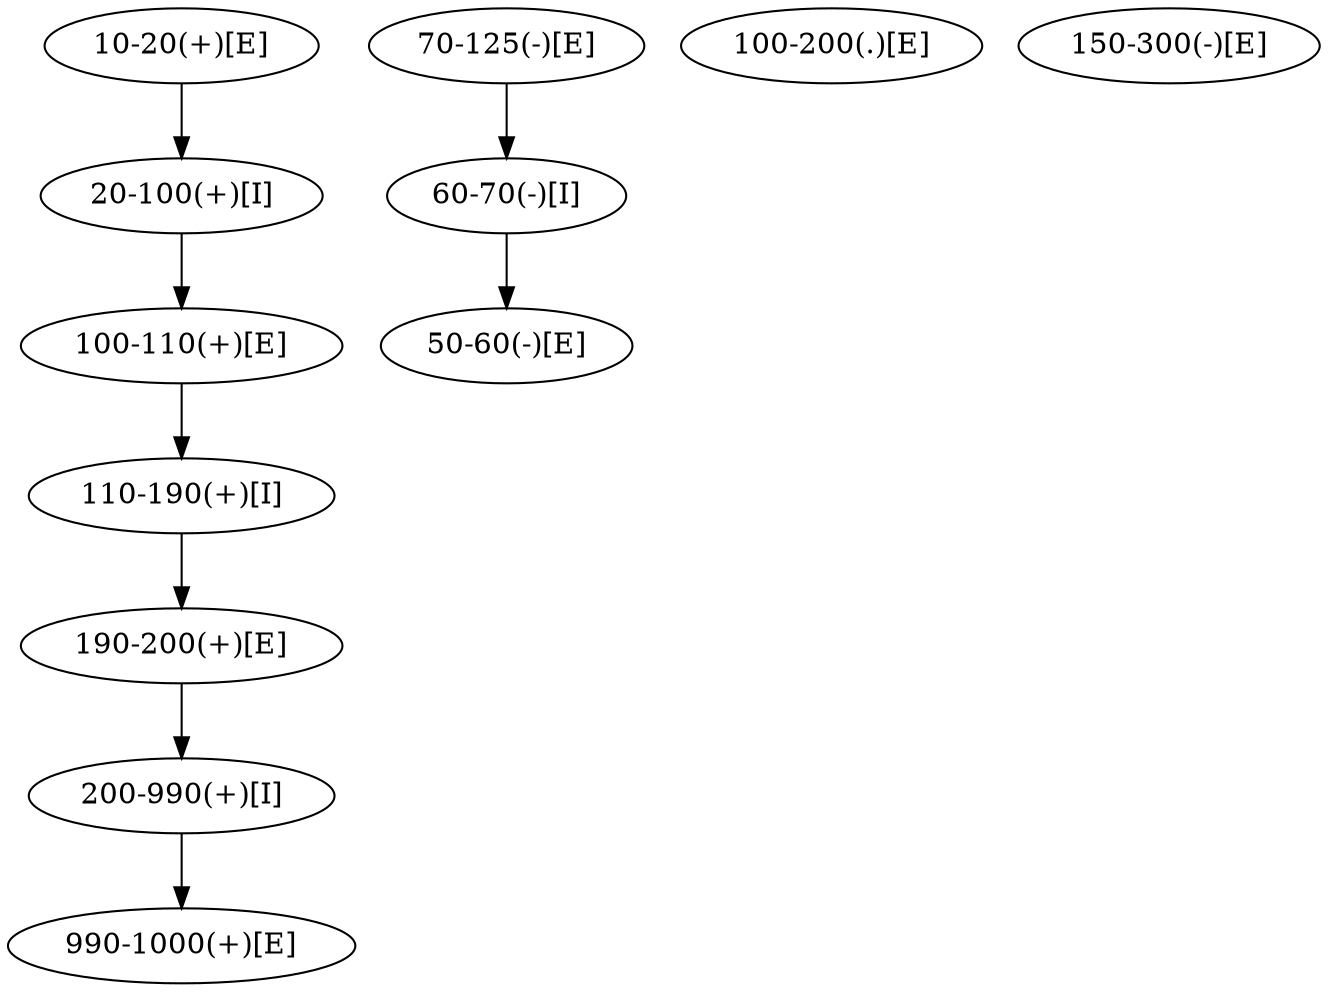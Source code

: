 strict digraph G {
"10-20(+)[E]" [ids="A.1.1.1"];
"20-100(+)[I]" [ids="A.1.1"];
"50-60(-)[E]" [ids="B.1.1.1"];
"100-200(.)[E]" [ids="A.2.1.1"];
"200-990(+)[I]" [ids="A.1.1"];
"990-1000(+)[E]" [ids="A.1.1.4"];
"70-125(-)[E]" [ids="B.1.1.2"];
"150-300(-)[E]" [ids="C.1.1.1"];
"100-110(+)[E]" [ids="A.1.1.2"];
"110-190(+)[I]" [ids="A.1.1"];
"60-70(-)[I]" [ids="B.1.1"];
"190-200(+)[E]" [ids="A.1.1.3"];
"10-20(+)[E]" -> "20-100(+)[I]";
"20-100(+)[I]" -> "100-110(+)[E]";
"200-990(+)[I]" -> "990-1000(+)[E]";
"70-125(-)[E]" -> "60-70(-)[I]";
"100-110(+)[E]" -> "110-190(+)[I]";
"110-190(+)[I]" -> "190-200(+)[E]";
"60-70(-)[I]" -> "50-60(-)[E]";
"190-200(+)[E]" -> "200-990(+)[I]";
}
